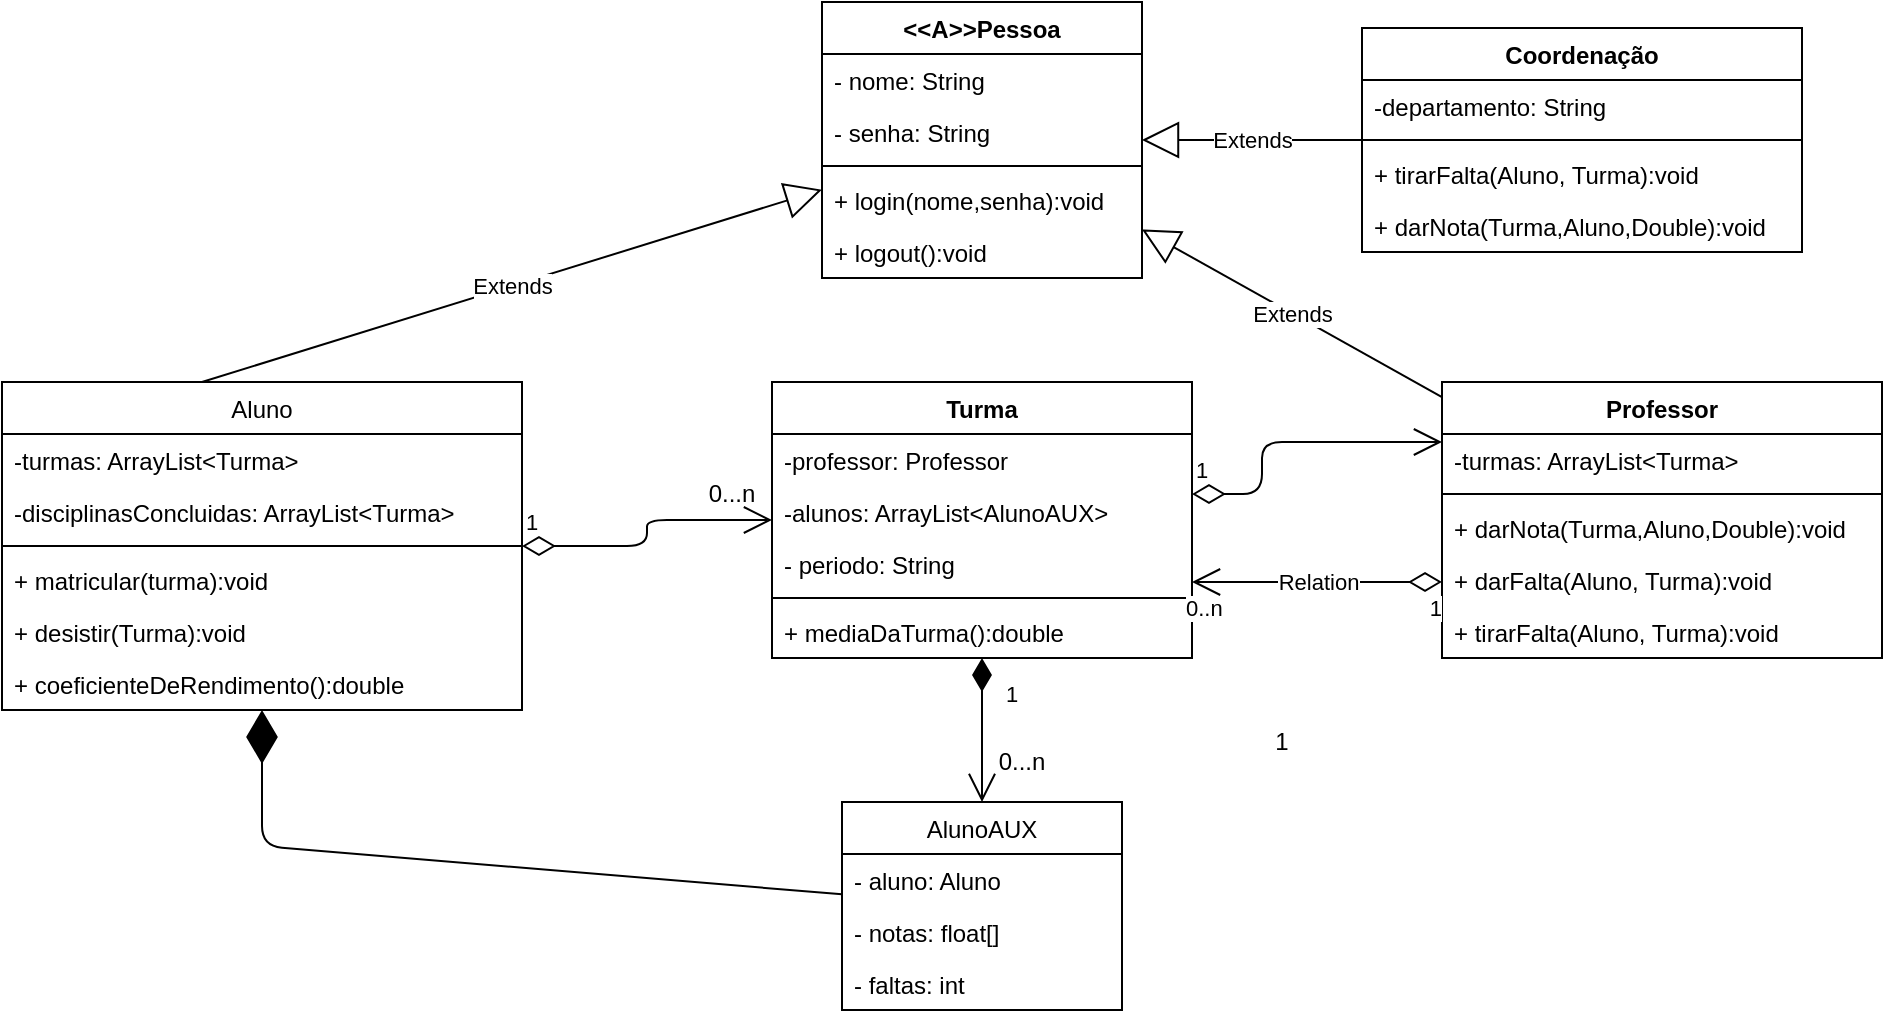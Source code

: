 <mxfile version="14.1.8" type="github">
  <diagram id="C5RBs43oDa-KdzZeNtuy" name="Page-1">
    <mxGraphModel dx="1779" dy="527" grid="1" gridSize="10" guides="1" tooltips="1" connect="1" arrows="1" fold="1" page="1" pageScale="1" pageWidth="827" pageHeight="1169" math="0" shadow="0">
      <root>
        <mxCell id="WIyWlLk6GJQsqaUBKTNV-0" />
        <mxCell id="WIyWlLk6GJQsqaUBKTNV-1" parent="WIyWlLk6GJQsqaUBKTNV-0" />
        <mxCell id="J7jY-KrecQ0L_YbWV4ig-2" value="&lt;&lt;A&gt;&gt;Pessoa" style="swimlane;fontStyle=1;align=center;verticalAlign=top;childLayout=stackLayout;horizontal=1;startSize=26;horizontalStack=0;resizeParent=1;resizeParentMax=0;resizeLast=0;collapsible=1;marginBottom=0;" parent="WIyWlLk6GJQsqaUBKTNV-1" vertex="1">
          <mxGeometry x="130" y="10" width="160" height="138" as="geometry">
            <mxRectangle x="150" y="120" width="70" height="26" as="alternateBounds" />
          </mxGeometry>
        </mxCell>
        <mxCell id="J7jY-KrecQ0L_YbWV4ig-3" value="- nome: String" style="text;strokeColor=none;fillColor=none;align=left;verticalAlign=top;spacingLeft=4;spacingRight=4;overflow=hidden;rotatable=0;points=[[0,0.5],[1,0.5]];portConstraint=eastwest;" parent="J7jY-KrecQ0L_YbWV4ig-2" vertex="1">
          <mxGeometry y="26" width="160" height="26" as="geometry" />
        </mxCell>
        <mxCell id="J7jY-KrecQ0L_YbWV4ig-6" value="- senha: String" style="text;strokeColor=none;fillColor=none;align=left;verticalAlign=top;spacingLeft=4;spacingRight=4;overflow=hidden;rotatable=0;points=[[0,0.5],[1,0.5]];portConstraint=eastwest;" parent="J7jY-KrecQ0L_YbWV4ig-2" vertex="1">
          <mxGeometry y="52" width="160" height="26" as="geometry" />
        </mxCell>
        <mxCell id="J7jY-KrecQ0L_YbWV4ig-4" value="" style="line;strokeWidth=1;fillColor=none;align=left;verticalAlign=middle;spacingTop=-1;spacingLeft=3;spacingRight=3;rotatable=0;labelPosition=right;points=[];portConstraint=eastwest;" parent="J7jY-KrecQ0L_YbWV4ig-2" vertex="1">
          <mxGeometry y="78" width="160" height="8" as="geometry" />
        </mxCell>
        <mxCell id="J7jY-KrecQ0L_YbWV4ig-7" value="+ login(nome,senha):void" style="text;strokeColor=none;fillColor=none;align=left;verticalAlign=top;spacingLeft=4;spacingRight=4;overflow=hidden;rotatable=0;points=[[0,0.5],[1,0.5]];portConstraint=eastwest;" parent="J7jY-KrecQ0L_YbWV4ig-2" vertex="1">
          <mxGeometry y="86" width="160" height="26" as="geometry" />
        </mxCell>
        <mxCell id="J7jY-KrecQ0L_YbWV4ig-8" value="+ logout():void" style="text;strokeColor=none;fillColor=none;align=left;verticalAlign=top;spacingLeft=4;spacingRight=4;overflow=hidden;rotatable=0;points=[[0,0.5],[1,0.5]];portConstraint=eastwest;" parent="J7jY-KrecQ0L_YbWV4ig-2" vertex="1">
          <mxGeometry y="112" width="160" height="26" as="geometry" />
        </mxCell>
        <mxCell id="J7jY-KrecQ0L_YbWV4ig-10" value="Aluno" style="swimlane;fontStyle=0;childLayout=stackLayout;horizontal=1;startSize=26;fillColor=none;horizontalStack=0;resizeParent=1;resizeParentMax=0;resizeLast=0;collapsible=1;marginBottom=0;" parent="WIyWlLk6GJQsqaUBKTNV-1" vertex="1">
          <mxGeometry x="-280" y="200" width="260" height="164" as="geometry" />
        </mxCell>
        <mxCell id="J7jY-KrecQ0L_YbWV4ig-14" value="Extends" style="endArrow=block;endSize=16;endFill=0;html=1;" parent="J7jY-KrecQ0L_YbWV4ig-10" target="J7jY-KrecQ0L_YbWV4ig-2" edge="1">
          <mxGeometry width="160" relative="1" as="geometry">
            <mxPoint x="100" as="sourcePoint" />
            <mxPoint x="260" as="targetPoint" />
          </mxGeometry>
        </mxCell>
        <mxCell id="J7jY-KrecQ0L_YbWV4ig-11" value="-turmas: ArrayList&lt;Turma&gt;" style="text;strokeColor=none;fillColor=none;align=left;verticalAlign=top;spacingLeft=4;spacingRight=4;overflow=hidden;rotatable=0;points=[[0,0.5],[1,0.5]];portConstraint=eastwest;" parent="J7jY-KrecQ0L_YbWV4ig-10" vertex="1">
          <mxGeometry y="26" width="260" height="26" as="geometry" />
        </mxCell>
        <mxCell id="J7jY-KrecQ0L_YbWV4ig-32" value="-disciplinasConcluidas: ArrayList&lt;Turma&gt;" style="text;strokeColor=none;fillColor=none;align=left;verticalAlign=top;spacingLeft=4;spacingRight=4;overflow=hidden;rotatable=0;points=[[0,0.5],[1,0.5]];portConstraint=eastwest;" parent="J7jY-KrecQ0L_YbWV4ig-10" vertex="1">
          <mxGeometry y="52" width="260" height="26" as="geometry" />
        </mxCell>
        <mxCell id="J7jY-KrecQ0L_YbWV4ig-30" value="" style="line;strokeWidth=1;fillColor=none;align=left;verticalAlign=middle;spacingTop=-1;spacingLeft=3;spacingRight=3;rotatable=0;labelPosition=right;points=[];portConstraint=eastwest;" parent="J7jY-KrecQ0L_YbWV4ig-10" vertex="1">
          <mxGeometry y="78" width="260" height="8" as="geometry" />
        </mxCell>
        <mxCell id="J7jY-KrecQ0L_YbWV4ig-12" value="+ matricular(turma):void" style="text;strokeColor=none;fillColor=none;align=left;verticalAlign=top;spacingLeft=4;spacingRight=4;overflow=hidden;rotatable=0;points=[[0,0.5],[1,0.5]];portConstraint=eastwest;" parent="J7jY-KrecQ0L_YbWV4ig-10" vertex="1">
          <mxGeometry y="86" width="260" height="26" as="geometry" />
        </mxCell>
        <mxCell id="etLlRxerB0H_tUxlvrYa-11" value="+ desistir(Turma):void&#xa;" style="text;strokeColor=none;fillColor=none;align=left;verticalAlign=top;spacingLeft=4;spacingRight=4;overflow=hidden;rotatable=0;points=[[0,0.5],[1,0.5]];portConstraint=eastwest;" vertex="1" parent="J7jY-KrecQ0L_YbWV4ig-10">
          <mxGeometry y="112" width="260" height="26" as="geometry" />
        </mxCell>
        <mxCell id="etLlRxerB0H_tUxlvrYa-12" value="+ coeficienteDeRendimento():double" style="text;strokeColor=none;fillColor=none;align=left;verticalAlign=top;spacingLeft=4;spacingRight=4;overflow=hidden;rotatable=0;points=[[0,0.5],[1,0.5]];portConstraint=eastwest;" vertex="1" parent="J7jY-KrecQ0L_YbWV4ig-10">
          <mxGeometry y="138" width="260" height="26" as="geometry" />
        </mxCell>
        <mxCell id="J7jY-KrecQ0L_YbWV4ig-16" value="Turma" style="swimlane;fontStyle=1;align=center;verticalAlign=top;childLayout=stackLayout;horizontal=1;startSize=26;horizontalStack=0;resizeParent=1;resizeParentMax=0;resizeLast=0;collapsible=1;marginBottom=0;" parent="WIyWlLk6GJQsqaUBKTNV-1" vertex="1">
          <mxGeometry x="105" y="200" width="210" height="138" as="geometry" />
        </mxCell>
        <mxCell id="J7jY-KrecQ0L_YbWV4ig-17" value="-professor: Professor" style="text;strokeColor=none;fillColor=none;align=left;verticalAlign=top;spacingLeft=4;spacingRight=4;overflow=hidden;rotatable=0;points=[[0,0.5],[1,0.5]];portConstraint=eastwest;" parent="J7jY-KrecQ0L_YbWV4ig-16" vertex="1">
          <mxGeometry y="26" width="210" height="26" as="geometry" />
        </mxCell>
        <mxCell id="J7jY-KrecQ0L_YbWV4ig-46" value="-alunos: ArrayList&lt;AlunoAUX&gt;" style="text;strokeColor=none;fillColor=none;align=left;verticalAlign=top;spacingLeft=4;spacingRight=4;overflow=hidden;rotatable=0;points=[[0,0.5],[1,0.5]];portConstraint=eastwest;" parent="J7jY-KrecQ0L_YbWV4ig-16" vertex="1">
          <mxGeometry y="52" width="210" height="26" as="geometry" />
        </mxCell>
        <mxCell id="etLlRxerB0H_tUxlvrYa-6" value="- periodo: String" style="text;strokeColor=none;fillColor=none;align=left;verticalAlign=top;spacingLeft=4;spacingRight=4;overflow=hidden;rotatable=0;points=[[0,0.5],[1,0.5]];portConstraint=eastwest;" vertex="1" parent="J7jY-KrecQ0L_YbWV4ig-16">
          <mxGeometry y="78" width="210" height="26" as="geometry" />
        </mxCell>
        <mxCell id="J7jY-KrecQ0L_YbWV4ig-18" value="" style="line;strokeWidth=1;fillColor=none;align=left;verticalAlign=middle;spacingTop=-1;spacingLeft=3;spacingRight=3;rotatable=0;labelPosition=right;points=[];portConstraint=eastwest;" parent="J7jY-KrecQ0L_YbWV4ig-16" vertex="1">
          <mxGeometry y="104" width="210" height="8" as="geometry" />
        </mxCell>
        <mxCell id="J7jY-KrecQ0L_YbWV4ig-19" value="+ mediaDaTurma():double" style="text;strokeColor=none;fillColor=none;align=left;verticalAlign=top;spacingLeft=4;spacingRight=4;overflow=hidden;rotatable=0;points=[[0,0.5],[1,0.5]];portConstraint=eastwest;" parent="J7jY-KrecQ0L_YbWV4ig-16" vertex="1">
          <mxGeometry y="112" width="210" height="26" as="geometry" />
        </mxCell>
        <mxCell id="J7jY-KrecQ0L_YbWV4ig-21" value="Professor" style="swimlane;fontStyle=1;align=center;verticalAlign=top;childLayout=stackLayout;horizontal=1;startSize=26;horizontalStack=0;resizeParent=1;resizeParentMax=0;resizeLast=0;collapsible=1;marginBottom=0;" parent="WIyWlLk6GJQsqaUBKTNV-1" vertex="1">
          <mxGeometry x="440" y="200" width="220" height="138" as="geometry" />
        </mxCell>
        <mxCell id="J7jY-KrecQ0L_YbWV4ig-22" value="-turmas: ArrayList&lt;Turma&gt;" style="text;strokeColor=none;fillColor=none;align=left;verticalAlign=top;spacingLeft=4;spacingRight=4;overflow=hidden;rotatable=0;points=[[0,0.5],[1,0.5]];portConstraint=eastwest;" parent="J7jY-KrecQ0L_YbWV4ig-21" vertex="1">
          <mxGeometry y="26" width="220" height="26" as="geometry" />
        </mxCell>
        <mxCell id="J7jY-KrecQ0L_YbWV4ig-23" value="" style="line;strokeWidth=1;fillColor=none;align=left;verticalAlign=middle;spacingTop=-1;spacingLeft=3;spacingRight=3;rotatable=0;labelPosition=right;points=[];portConstraint=eastwest;" parent="J7jY-KrecQ0L_YbWV4ig-21" vertex="1">
          <mxGeometry y="52" width="220" height="8" as="geometry" />
        </mxCell>
        <mxCell id="J7jY-KrecQ0L_YbWV4ig-24" value="+ darNota(Turma,Aluno,Double):void" style="text;strokeColor=none;fillColor=none;align=left;verticalAlign=top;spacingLeft=4;spacingRight=4;overflow=hidden;rotatable=0;points=[[0,0.5],[1,0.5]];portConstraint=eastwest;" parent="J7jY-KrecQ0L_YbWV4ig-21" vertex="1">
          <mxGeometry y="60" width="220" height="26" as="geometry" />
        </mxCell>
        <mxCell id="J7jY-KrecQ0L_YbWV4ig-33" value="+ darFalta(Aluno, Turma):void" style="text;strokeColor=none;fillColor=none;align=left;verticalAlign=top;spacingLeft=4;spacingRight=4;overflow=hidden;rotatable=0;points=[[0,0.5],[1,0.5]];portConstraint=eastwest;" parent="J7jY-KrecQ0L_YbWV4ig-21" vertex="1">
          <mxGeometry y="86" width="220" height="26" as="geometry" />
        </mxCell>
        <mxCell id="etLlRxerB0H_tUxlvrYa-8" value="+ tirarFalta(Aluno, Turma):void" style="text;strokeColor=none;fillColor=none;align=left;verticalAlign=top;spacingLeft=4;spacingRight=4;overflow=hidden;rotatable=0;points=[[0,0.5],[1,0.5]];portConstraint=eastwest;" vertex="1" parent="J7jY-KrecQ0L_YbWV4ig-21">
          <mxGeometry y="112" width="220" height="26" as="geometry" />
        </mxCell>
        <mxCell id="J7jY-KrecQ0L_YbWV4ig-25" value="Extends" style="endArrow=block;endSize=16;endFill=0;html=1;" parent="WIyWlLk6GJQsqaUBKTNV-1" source="J7jY-KrecQ0L_YbWV4ig-21" target="J7jY-KrecQ0L_YbWV4ig-2" edge="1">
          <mxGeometry width="160" relative="1" as="geometry">
            <mxPoint x="330" y="430" as="sourcePoint" />
            <mxPoint x="490" y="430" as="targetPoint" />
          </mxGeometry>
        </mxCell>
        <mxCell id="J7jY-KrecQ0L_YbWV4ig-34" value="Coordenação" style="swimlane;fontStyle=1;align=center;verticalAlign=top;childLayout=stackLayout;horizontal=1;startSize=26;horizontalStack=0;resizeParent=1;resizeParentMax=0;resizeLast=0;collapsible=1;marginBottom=0;" parent="WIyWlLk6GJQsqaUBKTNV-1" vertex="1">
          <mxGeometry x="400" y="23" width="220" height="112" as="geometry" />
        </mxCell>
        <mxCell id="J7jY-KrecQ0L_YbWV4ig-35" value="-departamento: String" style="text;strokeColor=none;fillColor=none;align=left;verticalAlign=top;spacingLeft=4;spacingRight=4;overflow=hidden;rotatable=0;points=[[0,0.5],[1,0.5]];portConstraint=eastwest;" parent="J7jY-KrecQ0L_YbWV4ig-34" vertex="1">
          <mxGeometry y="26" width="220" height="26" as="geometry" />
        </mxCell>
        <mxCell id="J7jY-KrecQ0L_YbWV4ig-36" value="" style="line;strokeWidth=1;fillColor=none;align=left;verticalAlign=middle;spacingTop=-1;spacingLeft=3;spacingRight=3;rotatable=0;labelPosition=right;points=[];portConstraint=eastwest;" parent="J7jY-KrecQ0L_YbWV4ig-34" vertex="1">
          <mxGeometry y="52" width="220" height="8" as="geometry" />
        </mxCell>
        <mxCell id="etLlRxerB0H_tUxlvrYa-9" value="+ tirarFalta(Aluno, Turma):void" style="text;strokeColor=none;fillColor=none;align=left;verticalAlign=top;spacingLeft=4;spacingRight=4;overflow=hidden;rotatable=0;points=[[0,0.5],[1,0.5]];portConstraint=eastwest;" vertex="1" parent="J7jY-KrecQ0L_YbWV4ig-34">
          <mxGeometry y="60" width="220" height="26" as="geometry" />
        </mxCell>
        <mxCell id="etLlRxerB0H_tUxlvrYa-7" value="+ darNota(Turma,Aluno,Double):void" style="text;strokeColor=none;fillColor=none;align=left;verticalAlign=top;spacingLeft=4;spacingRight=4;overflow=hidden;rotatable=0;points=[[0,0.5],[1,0.5]];portConstraint=eastwest;" vertex="1" parent="J7jY-KrecQ0L_YbWV4ig-34">
          <mxGeometry y="86" width="220" height="26" as="geometry" />
        </mxCell>
        <mxCell id="J7jY-KrecQ0L_YbWV4ig-38" value="AlunoAUX" style="swimlane;fontStyle=0;childLayout=stackLayout;horizontal=1;startSize=26;fillColor=none;horizontalStack=0;resizeParent=1;resizeParentMax=0;resizeLast=0;collapsible=1;marginBottom=0;" parent="WIyWlLk6GJQsqaUBKTNV-1" vertex="1">
          <mxGeometry x="140" y="410" width="140" height="104" as="geometry" />
        </mxCell>
        <mxCell id="J7jY-KrecQ0L_YbWV4ig-48" value="- aluno: Aluno" style="text;strokeColor=none;fillColor=none;align=left;verticalAlign=top;spacingLeft=4;spacingRight=4;overflow=hidden;rotatable=0;points=[[0,0.5],[1,0.5]];portConstraint=eastwest;" parent="J7jY-KrecQ0L_YbWV4ig-38" vertex="1">
          <mxGeometry y="26" width="140" height="26" as="geometry" />
        </mxCell>
        <mxCell id="J7jY-KrecQ0L_YbWV4ig-39" value="- notas: float[]" style="text;strokeColor=none;fillColor=none;align=left;verticalAlign=top;spacingLeft=4;spacingRight=4;overflow=hidden;rotatable=0;points=[[0,0.5],[1,0.5]];portConstraint=eastwest;" parent="J7jY-KrecQ0L_YbWV4ig-38" vertex="1">
          <mxGeometry y="52" width="140" height="26" as="geometry" />
        </mxCell>
        <mxCell id="J7jY-KrecQ0L_YbWV4ig-40" value="- faltas: int" style="text;strokeColor=none;fillColor=none;align=left;verticalAlign=top;spacingLeft=4;spacingRight=4;overflow=hidden;rotatable=0;points=[[0,0.5],[1,0.5]];portConstraint=eastwest;" parent="J7jY-KrecQ0L_YbWV4ig-38" vertex="1">
          <mxGeometry y="78" width="140" height="26" as="geometry" />
        </mxCell>
        <mxCell id="J7jY-KrecQ0L_YbWV4ig-59" value="Relation" style="endArrow=open;html=1;endSize=12;startArrow=diamondThin;startSize=14;startFill=0;edgeStyle=orthogonalEdgeStyle;" parent="WIyWlLk6GJQsqaUBKTNV-1" source="J7jY-KrecQ0L_YbWV4ig-21" target="J7jY-KrecQ0L_YbWV4ig-16" edge="1">
          <mxGeometry relative="1" as="geometry">
            <mxPoint x="290" y="210" as="sourcePoint" />
            <mxPoint x="130" y="210" as="targetPoint" />
            <Array as="points">
              <mxPoint x="380" y="300" />
              <mxPoint x="380" y="300" />
            </Array>
          </mxGeometry>
        </mxCell>
        <mxCell id="J7jY-KrecQ0L_YbWV4ig-60" value="0..n" style="edgeLabel;resizable=0;html=1;align=left;verticalAlign=top;" parent="J7jY-KrecQ0L_YbWV4ig-59" connectable="0" vertex="1">
          <mxGeometry x="-1" relative="1" as="geometry">
            <mxPoint x="-130" as="offset" />
          </mxGeometry>
        </mxCell>
        <mxCell id="J7jY-KrecQ0L_YbWV4ig-61" value="1" style="edgeLabel;resizable=0;html=1;align=right;verticalAlign=top;" parent="J7jY-KrecQ0L_YbWV4ig-59" connectable="0" vertex="1">
          <mxGeometry x="1" relative="1" as="geometry">
            <mxPoint x="125" as="offset" />
          </mxGeometry>
        </mxCell>
        <mxCell id="J7jY-KrecQ0L_YbWV4ig-62" value="1" style="endArrow=open;html=1;endSize=12;startArrow=diamondThin;startSize=14;startFill=0;edgeStyle=orthogonalEdgeStyle;align=left;verticalAlign=bottom;" parent="WIyWlLk6GJQsqaUBKTNV-1" source="J7jY-KrecQ0L_YbWV4ig-16" target="J7jY-KrecQ0L_YbWV4ig-21" edge="1">
          <mxGeometry x="-1" y="3" relative="1" as="geometry">
            <mxPoint x="290" y="210" as="sourcePoint" />
            <mxPoint x="350" y="190" as="targetPoint" />
            <Array as="points">
              <mxPoint x="350" y="256" />
              <mxPoint x="350" y="230" />
            </Array>
          </mxGeometry>
        </mxCell>
        <mxCell id="J7jY-KrecQ0L_YbWV4ig-64" value="1" style="endArrow=open;html=1;endSize=12;startArrow=diamondThin;startSize=14;startFill=1;edgeStyle=orthogonalEdgeStyle;align=left;verticalAlign=bottom;" parent="WIyWlLk6GJQsqaUBKTNV-1" source="J7jY-KrecQ0L_YbWV4ig-16" target="J7jY-KrecQ0L_YbWV4ig-38" edge="1">
          <mxGeometry x="-0.244" y="10" relative="1" as="geometry">
            <mxPoint x="-90" y="410" as="sourcePoint" />
            <mxPoint x="70" y="410" as="targetPoint" />
            <Array as="points">
              <mxPoint x="210" y="350" />
              <mxPoint x="210" y="350" />
            </Array>
            <mxPoint as="offset" />
          </mxGeometry>
        </mxCell>
        <mxCell id="J7jY-KrecQ0L_YbWV4ig-66" value="1" style="text;html=1;strokeColor=none;fillColor=none;align=center;verticalAlign=middle;whiteSpace=wrap;rounded=0;" parent="WIyWlLk6GJQsqaUBKTNV-1" vertex="1">
          <mxGeometry x="340" y="370" width="40" height="20" as="geometry" />
        </mxCell>
        <mxCell id="J7jY-KrecQ0L_YbWV4ig-67" value="0...n" style="text;html=1;strokeColor=none;fillColor=none;align=center;verticalAlign=middle;whiteSpace=wrap;rounded=0;" parent="WIyWlLk6GJQsqaUBKTNV-1" vertex="1">
          <mxGeometry x="210" y="380" width="40" height="20" as="geometry" />
        </mxCell>
        <mxCell id="etLlRxerB0H_tUxlvrYa-3" value="" style="endArrow=diamondThin;endFill=1;endSize=24;html=1;" edge="1" parent="WIyWlLk6GJQsqaUBKTNV-1" source="J7jY-KrecQ0L_YbWV4ig-38" target="J7jY-KrecQ0L_YbWV4ig-10">
          <mxGeometry width="160" relative="1" as="geometry">
            <mxPoint x="-100" y="380" as="sourcePoint" />
            <mxPoint x="60" y="380" as="targetPoint" />
            <Array as="points">
              <mxPoint x="-150" y="432" />
            </Array>
          </mxGeometry>
        </mxCell>
        <mxCell id="etLlRxerB0H_tUxlvrYa-4" value="1" style="endArrow=open;html=1;endSize=12;startArrow=diamondThin;startSize=14;startFill=0;edgeStyle=orthogonalEdgeStyle;align=left;verticalAlign=bottom;" edge="1" parent="WIyWlLk6GJQsqaUBKTNV-1" source="J7jY-KrecQ0L_YbWV4ig-10" target="J7jY-KrecQ0L_YbWV4ig-16">
          <mxGeometry x="-1" y="3" relative="1" as="geometry">
            <mxPoint x="-40" y="360" as="sourcePoint" />
            <mxPoint x="120" y="360" as="targetPoint" />
          </mxGeometry>
        </mxCell>
        <mxCell id="etLlRxerB0H_tUxlvrYa-5" value="Extends" style="endArrow=block;endSize=16;endFill=0;html=1;" edge="1" parent="WIyWlLk6GJQsqaUBKTNV-1" source="J7jY-KrecQ0L_YbWV4ig-34" target="J7jY-KrecQ0L_YbWV4ig-2">
          <mxGeometry width="160" relative="1" as="geometry">
            <mxPoint x="340" y="90" as="sourcePoint" />
            <mxPoint x="500" y="90" as="targetPoint" />
          </mxGeometry>
        </mxCell>
        <mxCell id="etLlRxerB0H_tUxlvrYa-10" value="0...n" style="text;html=1;strokeColor=none;fillColor=none;align=center;verticalAlign=middle;whiteSpace=wrap;rounded=0;" vertex="1" parent="WIyWlLk6GJQsqaUBKTNV-1">
          <mxGeometry x="65" y="246" width="40" height="20" as="geometry" />
        </mxCell>
      </root>
    </mxGraphModel>
  </diagram>
</mxfile>

